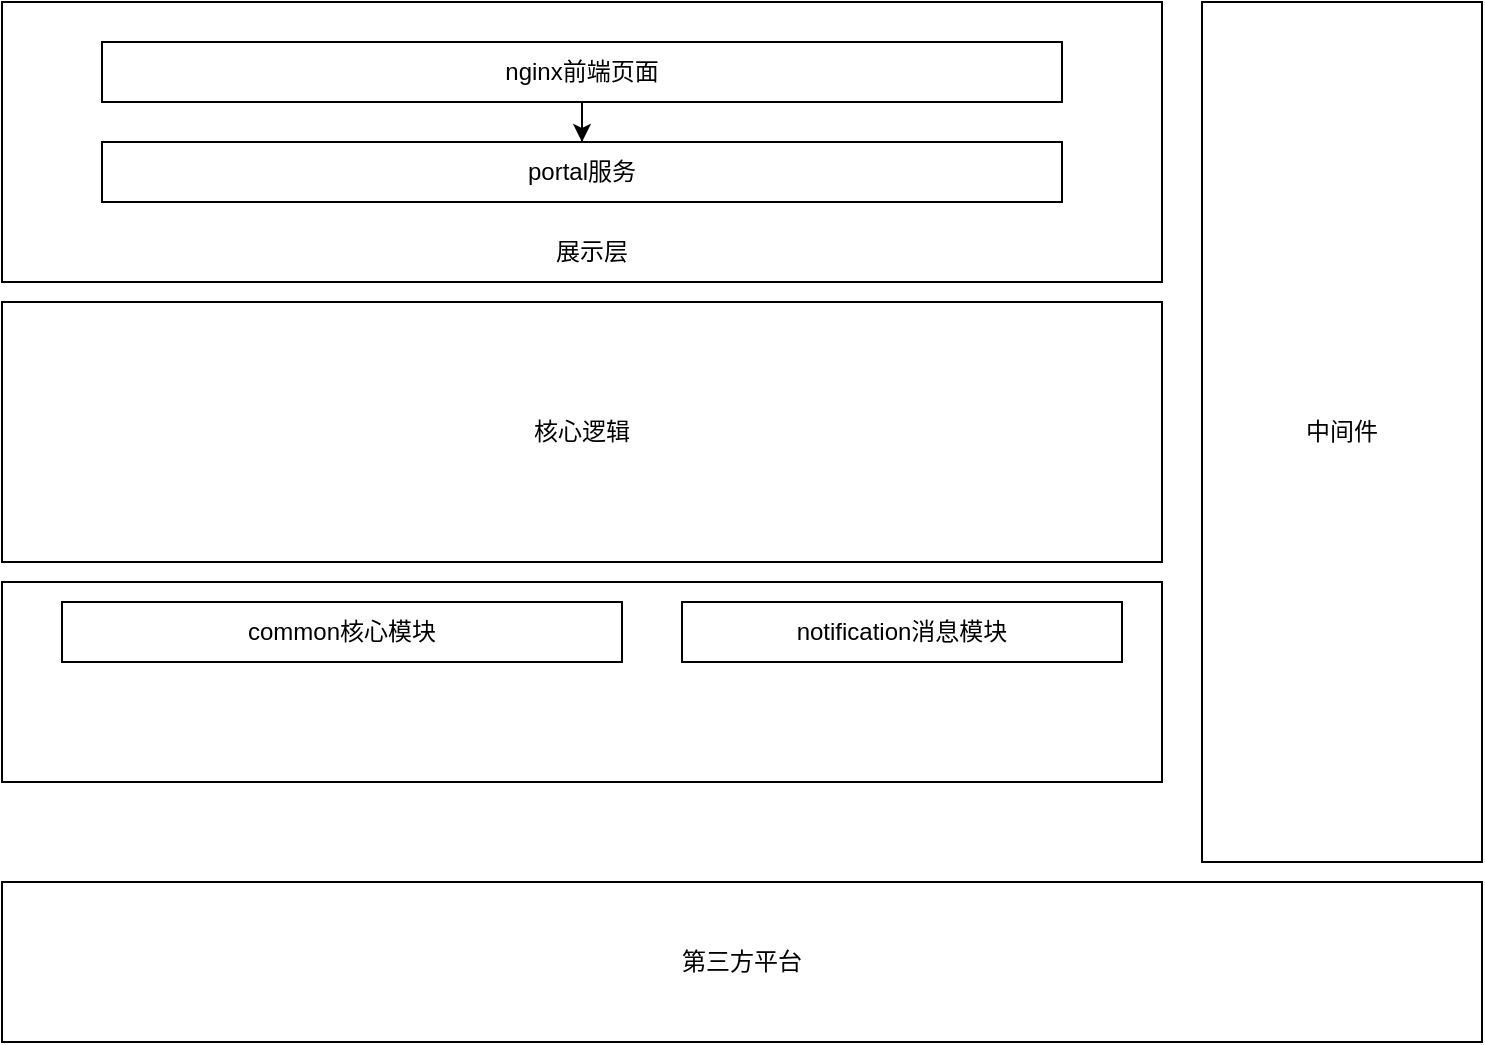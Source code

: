 <mxfile version="17.2.4" type="github">
  <diagram id="wFE0QG_FPsp0jaGvCLVb" name="Page-1">
    <mxGraphModel dx="730" dy="313" grid="1" gridSize="10" guides="1" tooltips="1" connect="1" arrows="1" fold="1" page="1" pageScale="1" pageWidth="850" pageHeight="1100" math="0" shadow="0">
      <root>
        <mxCell id="0" />
        <mxCell id="1" parent="0" />
        <mxCell id="6U4N98eAY60oqlX8b42U-1" value="" style="rounded=0;whiteSpace=wrap;html=1;" vertex="1" parent="1">
          <mxGeometry x="130" y="70" width="580" height="140" as="geometry" />
        </mxCell>
        <mxCell id="6U4N98eAY60oqlX8b42U-2" value="核心逻辑" style="rounded=0;whiteSpace=wrap;html=1;" vertex="1" parent="1">
          <mxGeometry x="130" y="220" width="580" height="130" as="geometry" />
        </mxCell>
        <mxCell id="6U4N98eAY60oqlX8b42U-3" value="" style="rounded=0;whiteSpace=wrap;html=1;" vertex="1" parent="1">
          <mxGeometry x="130" y="360" width="580" height="100" as="geometry" />
        </mxCell>
        <mxCell id="6U4N98eAY60oqlX8b42U-4" value="中间件" style="rounded=0;whiteSpace=wrap;html=1;" vertex="1" parent="1">
          <mxGeometry x="730" y="70" width="140" height="430" as="geometry" />
        </mxCell>
        <mxCell id="6U4N98eAY60oqlX8b42U-5" value="第三方平台" style="rounded=0;whiteSpace=wrap;html=1;" vertex="1" parent="1">
          <mxGeometry x="130" y="510" width="740" height="80" as="geometry" />
        </mxCell>
        <mxCell id="6U4N98eAY60oqlX8b42U-6" value="展示层" style="text;html=1;strokeColor=none;fillColor=none;align=center;verticalAlign=middle;whiteSpace=wrap;rounded=0;" vertex="1" parent="1">
          <mxGeometry x="395" y="180" width="60" height="30" as="geometry" />
        </mxCell>
        <mxCell id="6U4N98eAY60oqlX8b42U-10" value="" style="edgeStyle=orthogonalEdgeStyle;rounded=0;orthogonalLoop=1;jettySize=auto;html=1;" edge="1" parent="1" source="6U4N98eAY60oqlX8b42U-7" target="6U4N98eAY60oqlX8b42U-8">
          <mxGeometry relative="1" as="geometry" />
        </mxCell>
        <mxCell id="6U4N98eAY60oqlX8b42U-7" value="nginx前端页面" style="rounded=0;whiteSpace=wrap;html=1;" vertex="1" parent="1">
          <mxGeometry x="180" y="90" width="480" height="30" as="geometry" />
        </mxCell>
        <mxCell id="6U4N98eAY60oqlX8b42U-8" value="portal服务" style="rounded=0;whiteSpace=wrap;html=1;" vertex="1" parent="1">
          <mxGeometry x="180" y="140" width="480" height="30" as="geometry" />
        </mxCell>
        <mxCell id="6U4N98eAY60oqlX8b42U-11" value="common核心模块" style="rounded=0;whiteSpace=wrap;html=1;" vertex="1" parent="1">
          <mxGeometry x="160" y="370" width="280" height="30" as="geometry" />
        </mxCell>
        <mxCell id="6U4N98eAY60oqlX8b42U-13" value="notification消息模块" style="rounded=0;whiteSpace=wrap;html=1;" vertex="1" parent="1">
          <mxGeometry x="470" y="370" width="220" height="30" as="geometry" />
        </mxCell>
      </root>
    </mxGraphModel>
  </diagram>
</mxfile>
